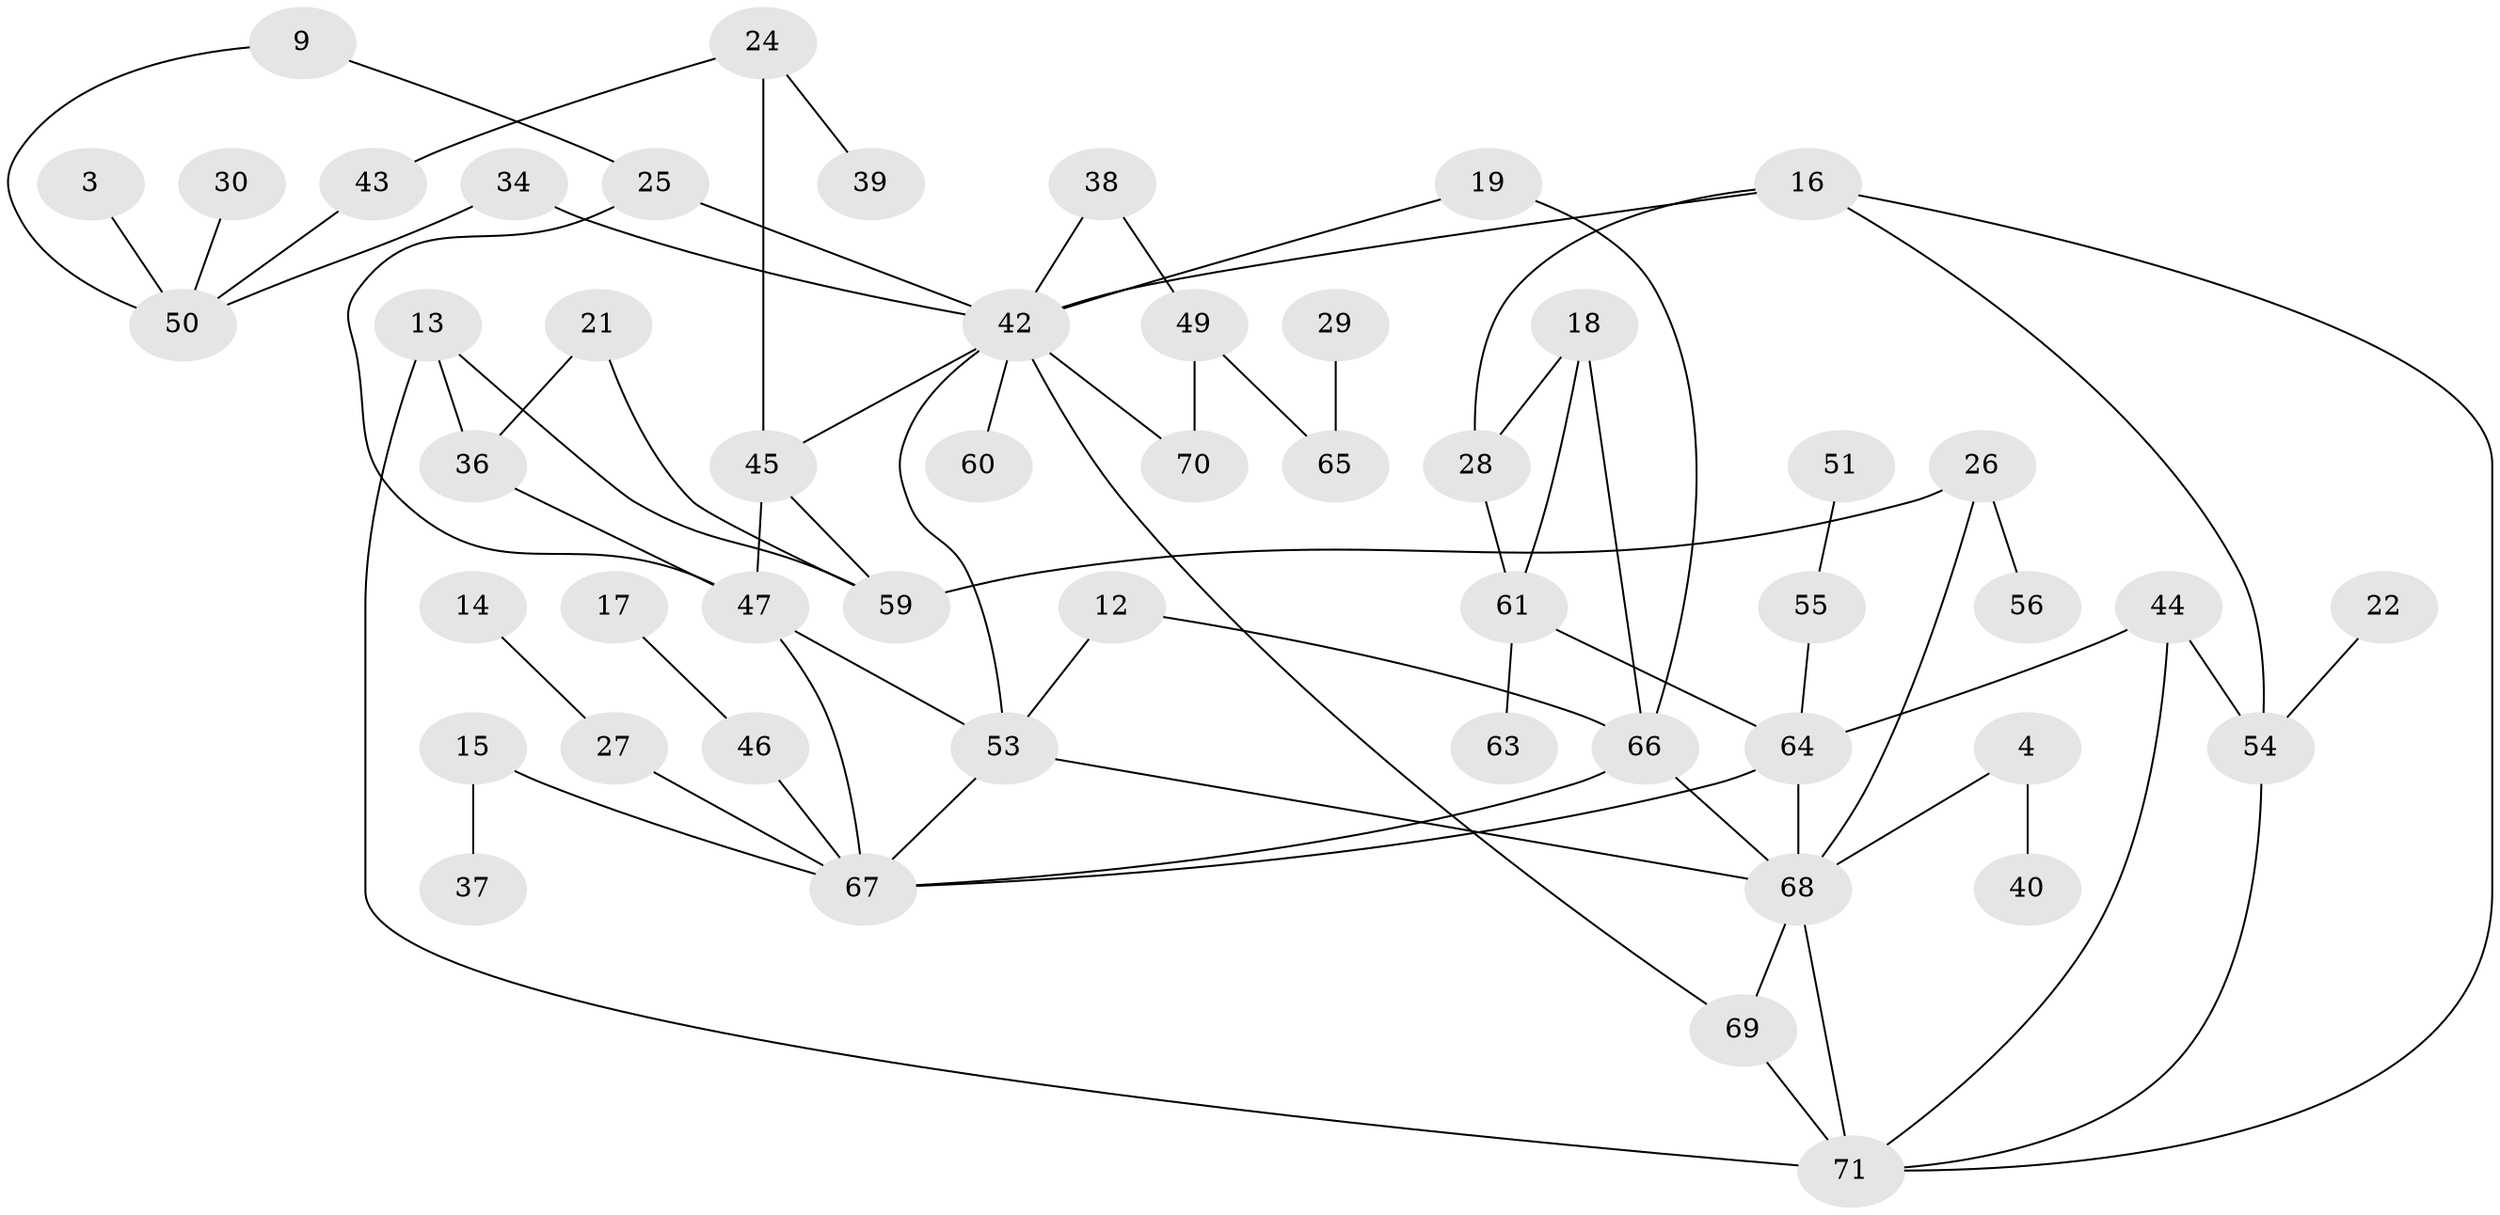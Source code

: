 // original degree distribution, {1: 0.2323943661971831, 3: 0.14788732394366197, 2: 0.323943661971831, 0: 0.13380281690140844, 4: 0.08450704225352113, 5: 0.04929577464788732, 6: 0.02112676056338028, 7: 0.007042253521126761}
// Generated by graph-tools (version 1.1) at 2025/00/03/09/25 03:00:47]
// undirected, 51 vertices, 73 edges
graph export_dot {
graph [start="1"]
  node [color=gray90,style=filled];
  3;
  4;
  9;
  12;
  13;
  14;
  15;
  16;
  17;
  18;
  19;
  21;
  22;
  24;
  25;
  26;
  27;
  28;
  29;
  30;
  34;
  36;
  37;
  38;
  39;
  40;
  42;
  43;
  44;
  45;
  46;
  47;
  49;
  50;
  51;
  53;
  54;
  55;
  56;
  59;
  60;
  61;
  63;
  64;
  65;
  66;
  67;
  68;
  69;
  70;
  71;
  3 -- 50 [weight=1.0];
  4 -- 40 [weight=1.0];
  4 -- 68 [weight=1.0];
  9 -- 25 [weight=1.0];
  9 -- 50 [weight=1.0];
  12 -- 53 [weight=1.0];
  12 -- 66 [weight=1.0];
  13 -- 36 [weight=1.0];
  13 -- 59 [weight=1.0];
  13 -- 71 [weight=2.0];
  14 -- 27 [weight=1.0];
  15 -- 37 [weight=1.0];
  15 -- 67 [weight=1.0];
  16 -- 28 [weight=1.0];
  16 -- 42 [weight=1.0];
  16 -- 54 [weight=1.0];
  16 -- 71 [weight=1.0];
  17 -- 46 [weight=1.0];
  18 -- 28 [weight=1.0];
  18 -- 61 [weight=1.0];
  18 -- 66 [weight=1.0];
  19 -- 42 [weight=1.0];
  19 -- 66 [weight=1.0];
  21 -- 36 [weight=1.0];
  21 -- 59 [weight=1.0];
  22 -- 54 [weight=1.0];
  24 -- 39 [weight=1.0];
  24 -- 43 [weight=1.0];
  24 -- 45 [weight=1.0];
  25 -- 42 [weight=1.0];
  25 -- 47 [weight=1.0];
  26 -- 56 [weight=1.0];
  26 -- 59 [weight=1.0];
  26 -- 68 [weight=1.0];
  27 -- 67 [weight=1.0];
  28 -- 61 [weight=1.0];
  29 -- 65 [weight=1.0];
  30 -- 50 [weight=1.0];
  34 -- 42 [weight=1.0];
  34 -- 50 [weight=1.0];
  36 -- 47 [weight=1.0];
  38 -- 42 [weight=1.0];
  38 -- 49 [weight=1.0];
  42 -- 45 [weight=1.0];
  42 -- 53 [weight=1.0];
  42 -- 60 [weight=1.0];
  42 -- 69 [weight=1.0];
  42 -- 70 [weight=1.0];
  43 -- 50 [weight=1.0];
  44 -- 54 [weight=1.0];
  44 -- 64 [weight=1.0];
  44 -- 71 [weight=1.0];
  45 -- 47 [weight=1.0];
  45 -- 59 [weight=1.0];
  46 -- 67 [weight=1.0];
  47 -- 53 [weight=1.0];
  47 -- 67 [weight=2.0];
  49 -- 65 [weight=2.0];
  49 -- 70 [weight=1.0];
  51 -- 55 [weight=1.0];
  53 -- 67 [weight=1.0];
  53 -- 68 [weight=1.0];
  54 -- 71 [weight=1.0];
  55 -- 64 [weight=1.0];
  61 -- 63 [weight=1.0];
  61 -- 64 [weight=1.0];
  64 -- 67 [weight=1.0];
  64 -- 68 [weight=1.0];
  66 -- 67 [weight=1.0];
  66 -- 68 [weight=1.0];
  68 -- 69 [weight=1.0];
  68 -- 71 [weight=1.0];
  69 -- 71 [weight=1.0];
}
